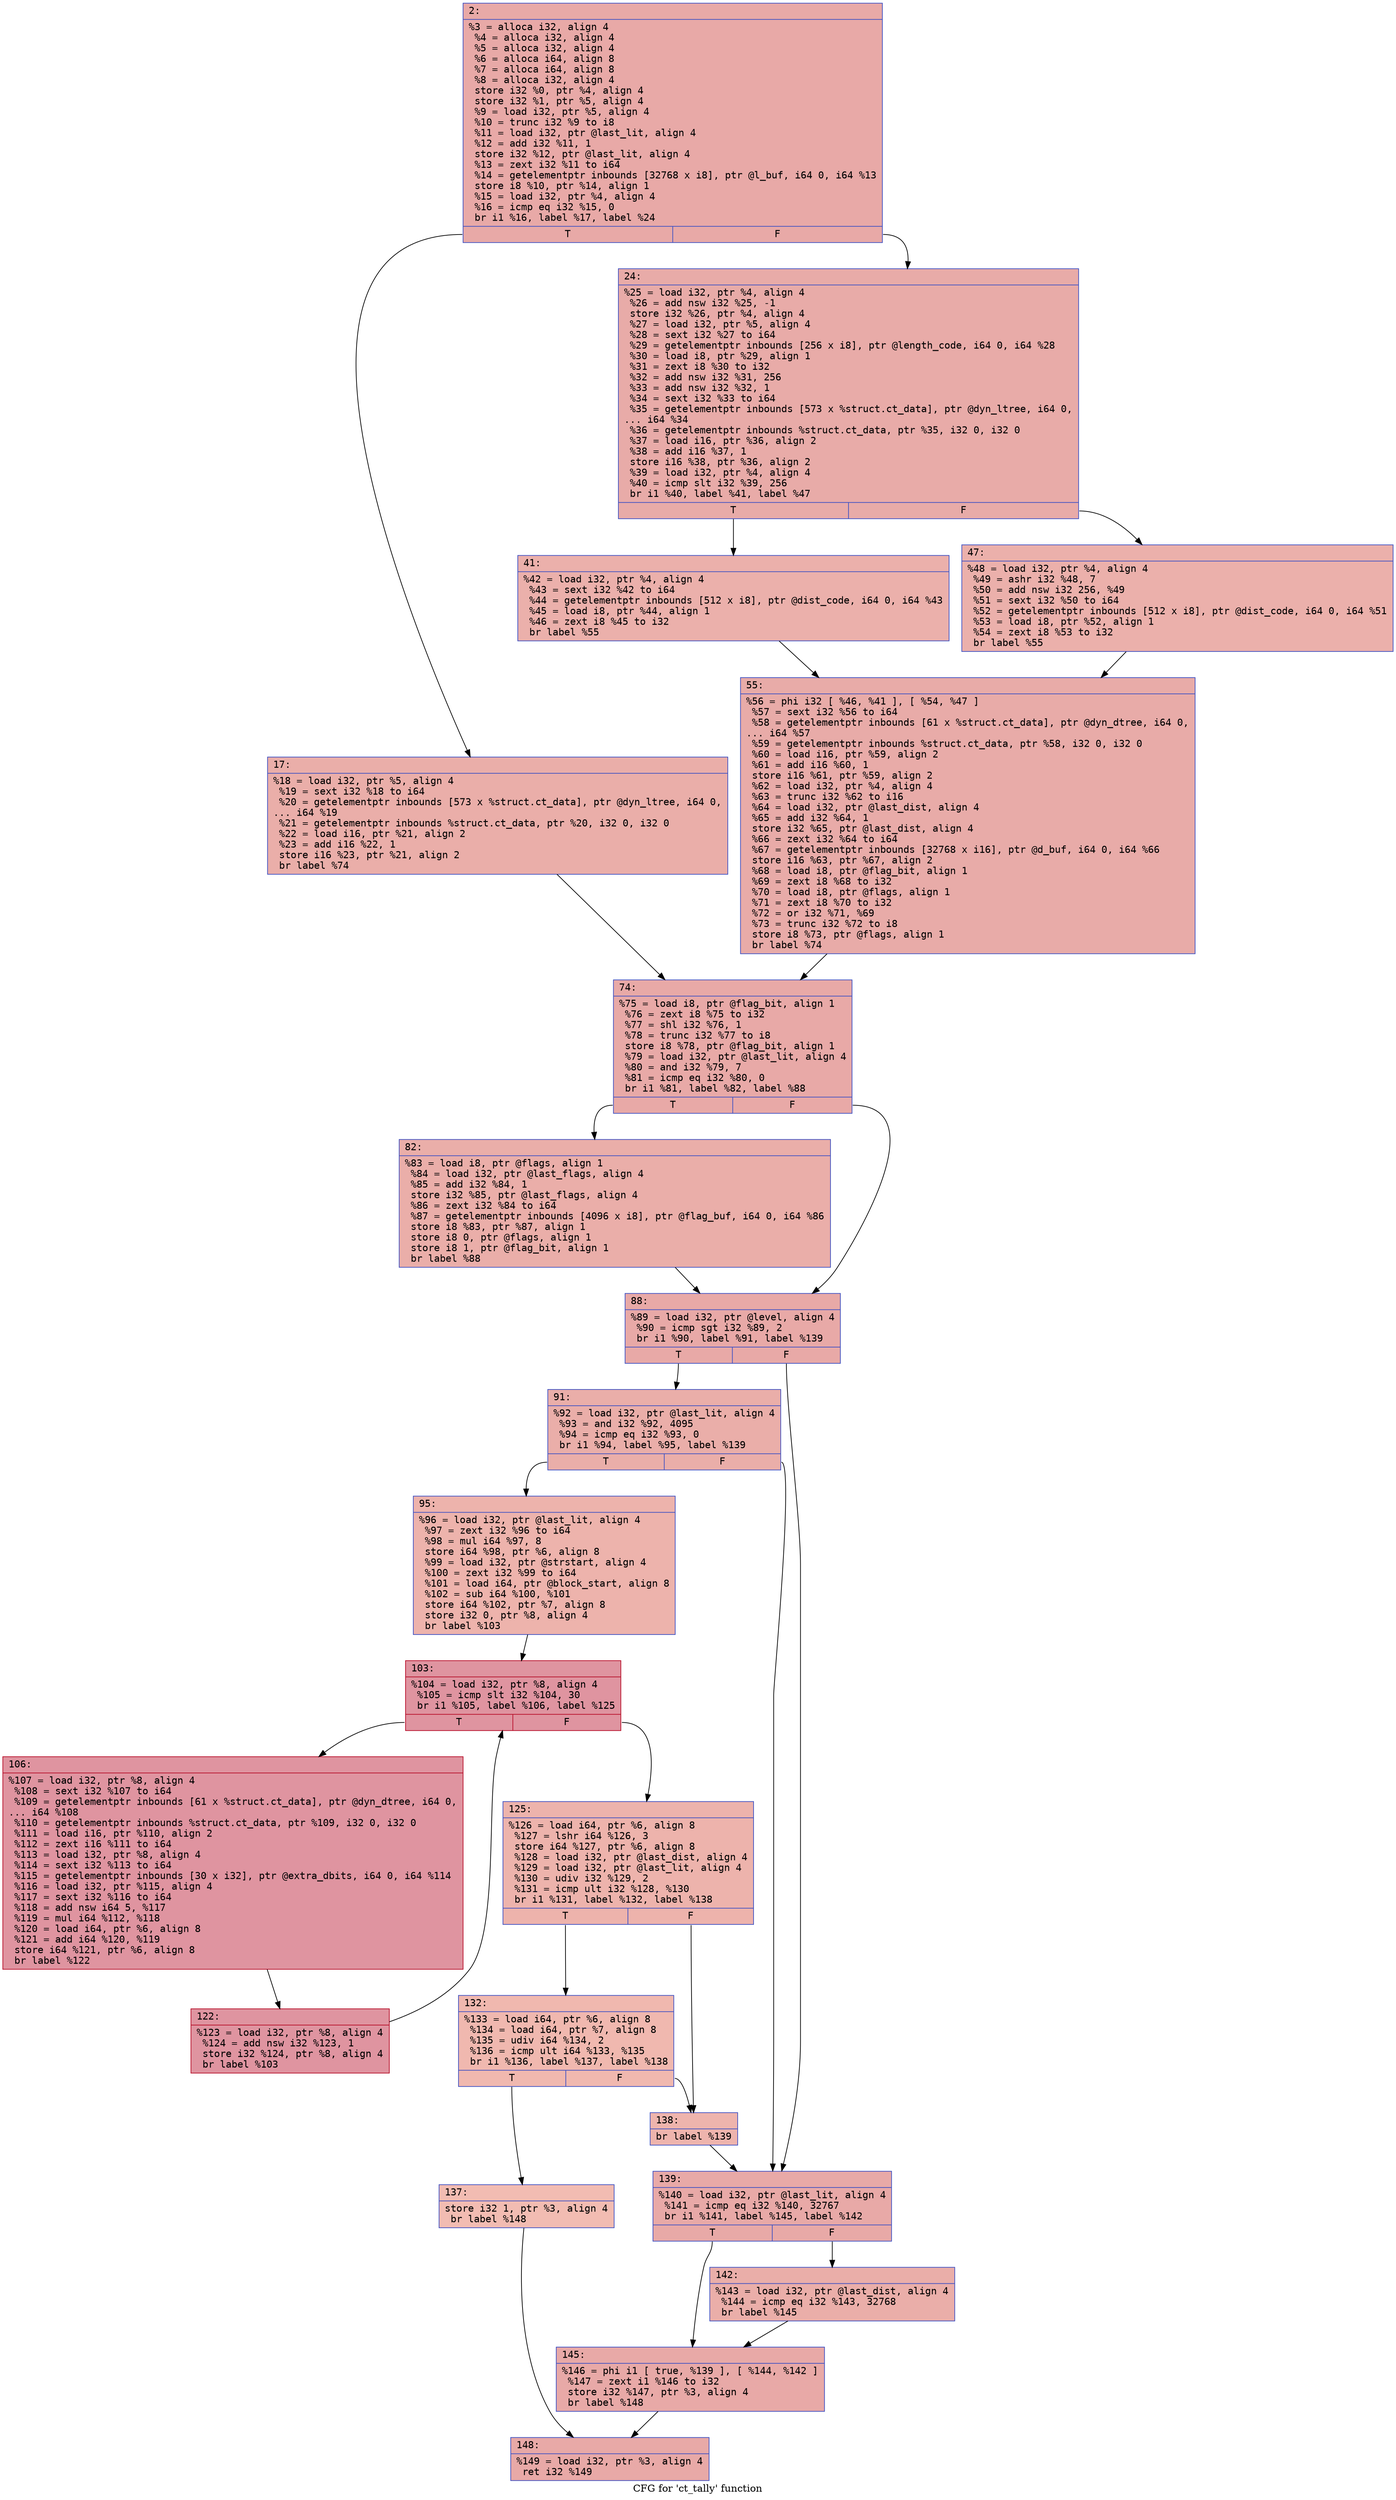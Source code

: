 digraph "CFG for 'ct_tally' function" {
	label="CFG for 'ct_tally' function";

	Node0x600001265540 [shape=record,color="#3d50c3ff", style=filled, fillcolor="#ca3b3770" fontname="Courier",label="{2:\l|  %3 = alloca i32, align 4\l  %4 = alloca i32, align 4\l  %5 = alloca i32, align 4\l  %6 = alloca i64, align 8\l  %7 = alloca i64, align 8\l  %8 = alloca i32, align 4\l  store i32 %0, ptr %4, align 4\l  store i32 %1, ptr %5, align 4\l  %9 = load i32, ptr %5, align 4\l  %10 = trunc i32 %9 to i8\l  %11 = load i32, ptr @last_lit, align 4\l  %12 = add i32 %11, 1\l  store i32 %12, ptr @last_lit, align 4\l  %13 = zext i32 %11 to i64\l  %14 = getelementptr inbounds [32768 x i8], ptr @l_buf, i64 0, i64 %13\l  store i8 %10, ptr %14, align 1\l  %15 = load i32, ptr %4, align 4\l  %16 = icmp eq i32 %15, 0\l  br i1 %16, label %17, label %24\l|{<s0>T|<s1>F}}"];
	Node0x600001265540:s0 -> Node0x600001265590[tooltip="2 -> 17\nProbability 37.50%" ];
	Node0x600001265540:s1 -> Node0x6000012655e0[tooltip="2 -> 24\nProbability 62.50%" ];
	Node0x600001265590 [shape=record,color="#3d50c3ff", style=filled, fillcolor="#d0473d70" fontname="Courier",label="{17:\l|  %18 = load i32, ptr %5, align 4\l  %19 = sext i32 %18 to i64\l  %20 = getelementptr inbounds [573 x %struct.ct_data], ptr @dyn_ltree, i64 0,\l... i64 %19\l  %21 = getelementptr inbounds %struct.ct_data, ptr %20, i32 0, i32 0\l  %22 = load i16, ptr %21, align 2\l  %23 = add i16 %22, 1\l  store i16 %23, ptr %21, align 2\l  br label %74\l}"];
	Node0x600001265590 -> Node0x600001265720[tooltip="17 -> 74\nProbability 100.00%" ];
	Node0x6000012655e0 [shape=record,color="#3d50c3ff", style=filled, fillcolor="#cc403a70" fontname="Courier",label="{24:\l|  %25 = load i32, ptr %4, align 4\l  %26 = add nsw i32 %25, -1\l  store i32 %26, ptr %4, align 4\l  %27 = load i32, ptr %5, align 4\l  %28 = sext i32 %27 to i64\l  %29 = getelementptr inbounds [256 x i8], ptr @length_code, i64 0, i64 %28\l  %30 = load i8, ptr %29, align 1\l  %31 = zext i8 %30 to i32\l  %32 = add nsw i32 %31, 256\l  %33 = add nsw i32 %32, 1\l  %34 = sext i32 %33 to i64\l  %35 = getelementptr inbounds [573 x %struct.ct_data], ptr @dyn_ltree, i64 0,\l... i64 %34\l  %36 = getelementptr inbounds %struct.ct_data, ptr %35, i32 0, i32 0\l  %37 = load i16, ptr %36, align 2\l  %38 = add i16 %37, 1\l  store i16 %38, ptr %36, align 2\l  %39 = load i32, ptr %4, align 4\l  %40 = icmp slt i32 %39, 256\l  br i1 %40, label %41, label %47\l|{<s0>T|<s1>F}}"];
	Node0x6000012655e0:s0 -> Node0x600001265630[tooltip="24 -> 41\nProbability 50.00%" ];
	Node0x6000012655e0:s1 -> Node0x600001265680[tooltip="24 -> 47\nProbability 50.00%" ];
	Node0x600001265630 [shape=record,color="#3d50c3ff", style=filled, fillcolor="#d24b4070" fontname="Courier",label="{41:\l|  %42 = load i32, ptr %4, align 4\l  %43 = sext i32 %42 to i64\l  %44 = getelementptr inbounds [512 x i8], ptr @dist_code, i64 0, i64 %43\l  %45 = load i8, ptr %44, align 1\l  %46 = zext i8 %45 to i32\l  br label %55\l}"];
	Node0x600001265630 -> Node0x6000012656d0[tooltip="41 -> 55\nProbability 100.00%" ];
	Node0x600001265680 [shape=record,color="#3d50c3ff", style=filled, fillcolor="#d24b4070" fontname="Courier",label="{47:\l|  %48 = load i32, ptr %4, align 4\l  %49 = ashr i32 %48, 7\l  %50 = add nsw i32 256, %49\l  %51 = sext i32 %50 to i64\l  %52 = getelementptr inbounds [512 x i8], ptr @dist_code, i64 0, i64 %51\l  %53 = load i8, ptr %52, align 1\l  %54 = zext i8 %53 to i32\l  br label %55\l}"];
	Node0x600001265680 -> Node0x6000012656d0[tooltip="47 -> 55\nProbability 100.00%" ];
	Node0x6000012656d0 [shape=record,color="#3d50c3ff", style=filled, fillcolor="#cc403a70" fontname="Courier",label="{55:\l|  %56 = phi i32 [ %46, %41 ], [ %54, %47 ]\l  %57 = sext i32 %56 to i64\l  %58 = getelementptr inbounds [61 x %struct.ct_data], ptr @dyn_dtree, i64 0,\l... i64 %57\l  %59 = getelementptr inbounds %struct.ct_data, ptr %58, i32 0, i32 0\l  %60 = load i16, ptr %59, align 2\l  %61 = add i16 %60, 1\l  store i16 %61, ptr %59, align 2\l  %62 = load i32, ptr %4, align 4\l  %63 = trunc i32 %62 to i16\l  %64 = load i32, ptr @last_dist, align 4\l  %65 = add i32 %64, 1\l  store i32 %65, ptr @last_dist, align 4\l  %66 = zext i32 %64 to i64\l  %67 = getelementptr inbounds [32768 x i16], ptr @d_buf, i64 0, i64 %66\l  store i16 %63, ptr %67, align 2\l  %68 = load i8, ptr @flag_bit, align 1\l  %69 = zext i8 %68 to i32\l  %70 = load i8, ptr @flags, align 1\l  %71 = zext i8 %70 to i32\l  %72 = or i32 %71, %69\l  %73 = trunc i32 %72 to i8\l  store i8 %73, ptr @flags, align 1\l  br label %74\l}"];
	Node0x6000012656d0 -> Node0x600001265720[tooltip="55 -> 74\nProbability 100.00%" ];
	Node0x600001265720 [shape=record,color="#3d50c3ff", style=filled, fillcolor="#ca3b3770" fontname="Courier",label="{74:\l|  %75 = load i8, ptr @flag_bit, align 1\l  %76 = zext i8 %75 to i32\l  %77 = shl i32 %76, 1\l  %78 = trunc i32 %77 to i8\l  store i8 %78, ptr @flag_bit, align 1\l  %79 = load i32, ptr @last_lit, align 4\l  %80 = and i32 %79, 7\l  %81 = icmp eq i32 %80, 0\l  br i1 %81, label %82, label %88\l|{<s0>T|<s1>F}}"];
	Node0x600001265720:s0 -> Node0x600001265770[tooltip="74 -> 82\nProbability 37.50%" ];
	Node0x600001265720:s1 -> Node0x6000012657c0[tooltip="74 -> 88\nProbability 62.50%" ];
	Node0x600001265770 [shape=record,color="#3d50c3ff", style=filled, fillcolor="#d0473d70" fontname="Courier",label="{82:\l|  %83 = load i8, ptr @flags, align 1\l  %84 = load i32, ptr @last_flags, align 4\l  %85 = add i32 %84, 1\l  store i32 %85, ptr @last_flags, align 4\l  %86 = zext i32 %84 to i64\l  %87 = getelementptr inbounds [4096 x i8], ptr @flag_buf, i64 0, i64 %86\l  store i8 %83, ptr %87, align 1\l  store i8 0, ptr @flags, align 1\l  store i8 1, ptr @flag_bit, align 1\l  br label %88\l}"];
	Node0x600001265770 -> Node0x6000012657c0[tooltip="82 -> 88\nProbability 100.00%" ];
	Node0x6000012657c0 [shape=record,color="#3d50c3ff", style=filled, fillcolor="#ca3b3770" fontname="Courier",label="{88:\l|  %89 = load i32, ptr @level, align 4\l  %90 = icmp sgt i32 %89, 2\l  br i1 %90, label %91, label %139\l|{<s0>T|<s1>F}}"];
	Node0x6000012657c0:s0 -> Node0x600001265810[tooltip="88 -> 91\nProbability 50.00%" ];
	Node0x6000012657c0:s1 -> Node0x600001265ae0[tooltip="88 -> 139\nProbability 50.00%" ];
	Node0x600001265810 [shape=record,color="#3d50c3ff", style=filled, fillcolor="#d0473d70" fontname="Courier",label="{91:\l|  %92 = load i32, ptr @last_lit, align 4\l  %93 = and i32 %92, 4095\l  %94 = icmp eq i32 %93, 0\l  br i1 %94, label %95, label %139\l|{<s0>T|<s1>F}}"];
	Node0x600001265810:s0 -> Node0x600001265860[tooltip="91 -> 95\nProbability 37.50%" ];
	Node0x600001265810:s1 -> Node0x600001265ae0[tooltip="91 -> 139\nProbability 62.50%" ];
	Node0x600001265860 [shape=record,color="#3d50c3ff", style=filled, fillcolor="#d6524470" fontname="Courier",label="{95:\l|  %96 = load i32, ptr @last_lit, align 4\l  %97 = zext i32 %96 to i64\l  %98 = mul i64 %97, 8\l  store i64 %98, ptr %6, align 8\l  %99 = load i32, ptr @strstart, align 4\l  %100 = zext i32 %99 to i64\l  %101 = load i64, ptr @block_start, align 8\l  %102 = sub i64 %100, %101\l  store i64 %102, ptr %7, align 8\l  store i32 0, ptr %8, align 4\l  br label %103\l}"];
	Node0x600001265860 -> Node0x6000012658b0[tooltip="95 -> 103\nProbability 100.00%" ];
	Node0x6000012658b0 [shape=record,color="#b70d28ff", style=filled, fillcolor="#b70d2870" fontname="Courier",label="{103:\l|  %104 = load i32, ptr %8, align 4\l  %105 = icmp slt i32 %104, 30\l  br i1 %105, label %106, label %125\l|{<s0>T|<s1>F}}"];
	Node0x6000012658b0:s0 -> Node0x600001265900[tooltip="103 -> 106\nProbability 96.88%" ];
	Node0x6000012658b0:s1 -> Node0x6000012659a0[tooltip="103 -> 125\nProbability 3.12%" ];
	Node0x600001265900 [shape=record,color="#b70d28ff", style=filled, fillcolor="#b70d2870" fontname="Courier",label="{106:\l|  %107 = load i32, ptr %8, align 4\l  %108 = sext i32 %107 to i64\l  %109 = getelementptr inbounds [61 x %struct.ct_data], ptr @dyn_dtree, i64 0,\l... i64 %108\l  %110 = getelementptr inbounds %struct.ct_data, ptr %109, i32 0, i32 0\l  %111 = load i16, ptr %110, align 2\l  %112 = zext i16 %111 to i64\l  %113 = load i32, ptr %8, align 4\l  %114 = sext i32 %113 to i64\l  %115 = getelementptr inbounds [30 x i32], ptr @extra_dbits, i64 0, i64 %114\l  %116 = load i32, ptr %115, align 4\l  %117 = sext i32 %116 to i64\l  %118 = add nsw i64 5, %117\l  %119 = mul i64 %112, %118\l  %120 = load i64, ptr %6, align 8\l  %121 = add i64 %120, %119\l  store i64 %121, ptr %6, align 8\l  br label %122\l}"];
	Node0x600001265900 -> Node0x600001265950[tooltip="106 -> 122\nProbability 100.00%" ];
	Node0x600001265950 [shape=record,color="#b70d28ff", style=filled, fillcolor="#b70d2870" fontname="Courier",label="{122:\l|  %123 = load i32, ptr %8, align 4\l  %124 = add nsw i32 %123, 1\l  store i32 %124, ptr %8, align 4\l  br label %103\l}"];
	Node0x600001265950 -> Node0x6000012658b0[tooltip="122 -> 103\nProbability 100.00%" ];
	Node0x6000012659a0 [shape=record,color="#3d50c3ff", style=filled, fillcolor="#d6524470" fontname="Courier",label="{125:\l|  %126 = load i64, ptr %6, align 8\l  %127 = lshr i64 %126, 3\l  store i64 %127, ptr %6, align 8\l  %128 = load i32, ptr @last_dist, align 4\l  %129 = load i32, ptr @last_lit, align 4\l  %130 = udiv i32 %129, 2\l  %131 = icmp ult i32 %128, %130\l  br i1 %131, label %132, label %138\l|{<s0>T|<s1>F}}"];
	Node0x6000012659a0:s0 -> Node0x6000012659f0[tooltip="125 -> 132\nProbability 50.00%" ];
	Node0x6000012659a0:s1 -> Node0x600001265a90[tooltip="125 -> 138\nProbability 50.00%" ];
	Node0x6000012659f0 [shape=record,color="#3d50c3ff", style=filled, fillcolor="#dc5d4a70" fontname="Courier",label="{132:\l|  %133 = load i64, ptr %6, align 8\l  %134 = load i64, ptr %7, align 8\l  %135 = udiv i64 %134, 2\l  %136 = icmp ult i64 %133, %135\l  br i1 %136, label %137, label %138\l|{<s0>T|<s1>F}}"];
	Node0x6000012659f0:s0 -> Node0x600001265a40[tooltip="132 -> 137\nProbability 50.00%" ];
	Node0x6000012659f0:s1 -> Node0x600001265a90[tooltip="132 -> 138\nProbability 50.00%" ];
	Node0x600001265a40 [shape=record,color="#3d50c3ff", style=filled, fillcolor="#e1675170" fontname="Courier",label="{137:\l|  store i32 1, ptr %3, align 4\l  br label %148\l}"];
	Node0x600001265a40 -> Node0x600001265bd0[tooltip="137 -> 148\nProbability 100.00%" ];
	Node0x600001265a90 [shape=record,color="#3d50c3ff", style=filled, fillcolor="#d8564670" fontname="Courier",label="{138:\l|  br label %139\l}"];
	Node0x600001265a90 -> Node0x600001265ae0[tooltip="138 -> 139\nProbability 100.00%" ];
	Node0x600001265ae0 [shape=record,color="#3d50c3ff", style=filled, fillcolor="#ca3b3770" fontname="Courier",label="{139:\l|  %140 = load i32, ptr @last_lit, align 4\l  %141 = icmp eq i32 %140, 32767\l  br i1 %141, label %145, label %142\l|{<s0>T|<s1>F}}"];
	Node0x600001265ae0:s0 -> Node0x600001265b80[tooltip="139 -> 145\nProbability 50.00%" ];
	Node0x600001265ae0:s1 -> Node0x600001265b30[tooltip="139 -> 142\nProbability 50.00%" ];
	Node0x600001265b30 [shape=record,color="#3d50c3ff", style=filled, fillcolor="#d0473d70" fontname="Courier",label="{142:\l|  %143 = load i32, ptr @last_dist, align 4\l  %144 = icmp eq i32 %143, 32768\l  br label %145\l}"];
	Node0x600001265b30 -> Node0x600001265b80[tooltip="142 -> 145\nProbability 100.00%" ];
	Node0x600001265b80 [shape=record,color="#3d50c3ff", style=filled, fillcolor="#ca3b3770" fontname="Courier",label="{145:\l|  %146 = phi i1 [ true, %139 ], [ %144, %142 ]\l  %147 = zext i1 %146 to i32\l  store i32 %147, ptr %3, align 4\l  br label %148\l}"];
	Node0x600001265b80 -> Node0x600001265bd0[tooltip="145 -> 148\nProbability 100.00%" ];
	Node0x600001265bd0 [shape=record,color="#3d50c3ff", style=filled, fillcolor="#ca3b3770" fontname="Courier",label="{148:\l|  %149 = load i32, ptr %3, align 4\l  ret i32 %149\l}"];
}
